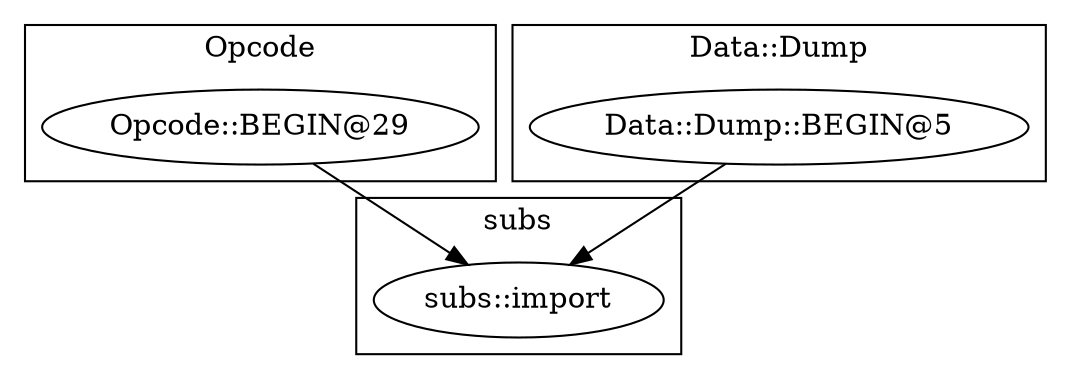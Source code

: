 digraph {
graph [overlap=false]
subgraph cluster_Opcode {
	label="Opcode";
	"Opcode::BEGIN@29";
}
subgraph cluster_Data_Dump {
	label="Data::Dump";
	"Data::Dump::BEGIN@5";
}
subgraph cluster_subs {
	label="subs";
	"subs::import";
}
"Opcode::BEGIN@29" -> "subs::import";
"Data::Dump::BEGIN@5" -> "subs::import";
}
